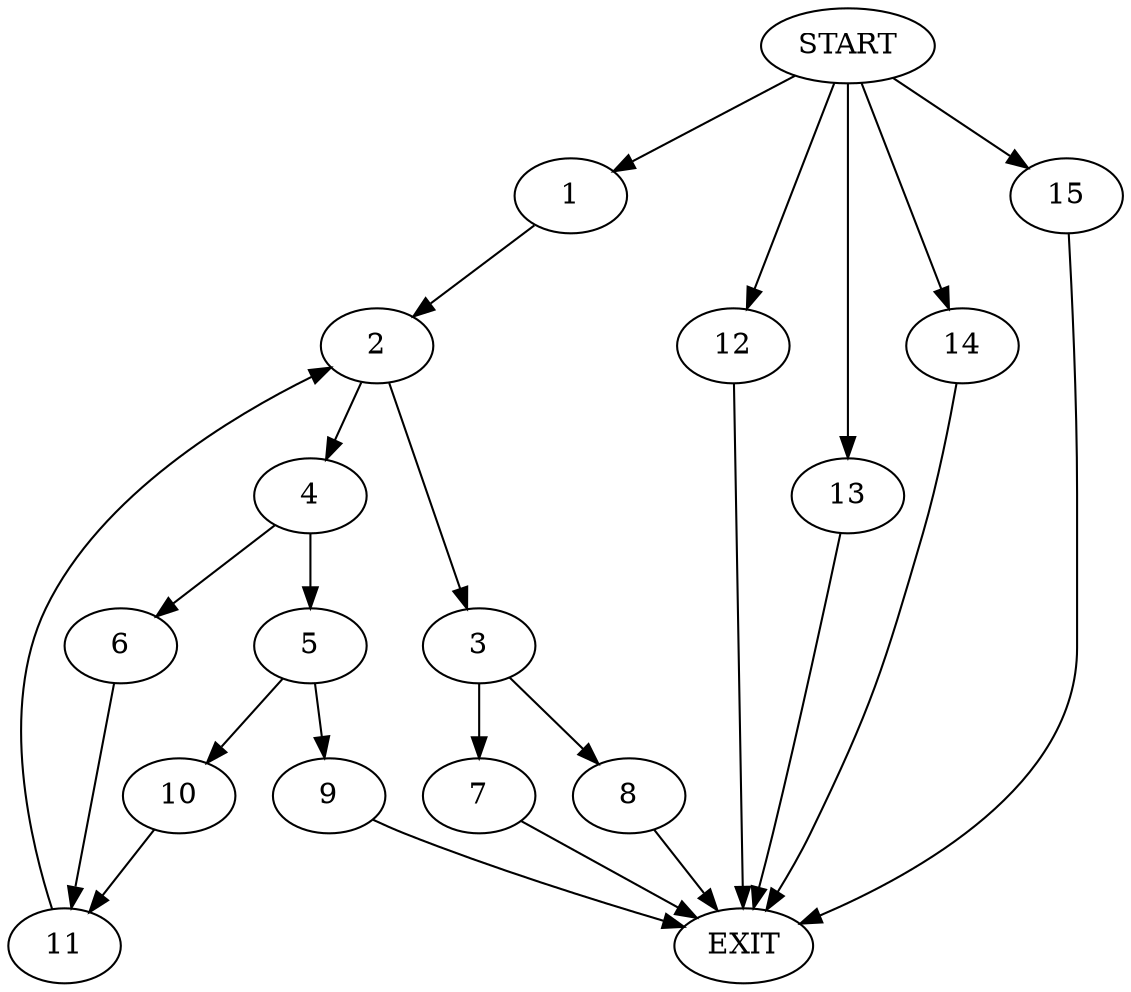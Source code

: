 digraph {
0 [label="START"]
16 [label="EXIT"]
0 -> 1
1 -> 2
2 -> 3
2 -> 4
4 -> 5
4 -> 6
3 -> 7
3 -> 8
5 -> 9
5 -> 10
6 -> 11
9 -> 16
10 -> 11
11 -> 2
7 -> 16
8 -> 16
0 -> 12
12 -> 16
0 -> 13
13 -> 16
0 -> 14
14 -> 16
0 -> 15
15 -> 16
}
